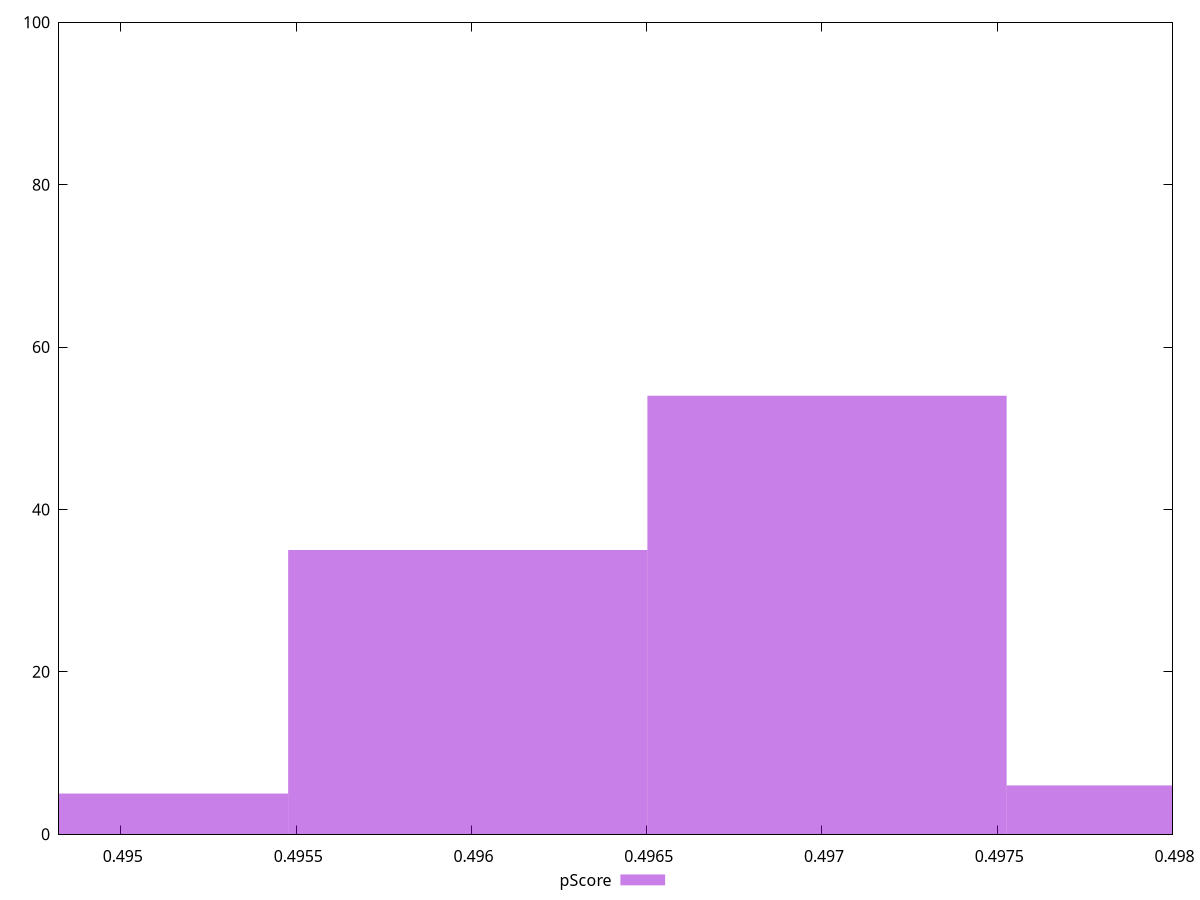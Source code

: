 reset

$pScore <<EOF
0.49701443730951 54
0.49598966527382027 35
0.49803920934519974 6
0.4949648932381306 5
EOF

set key outside below
set boxwidth 0.0010247720356897114
set xrange [0.4948235294117647:0.498]
set yrange [0:100]
set trange [0:100]
set style fill transparent solid 0.5 noborder
set terminal svg size 640, 490 enhanced background rgb 'white'
set output "report_00009_2021-02-08T22-37-41.559Z/uses-rel-preload/samples/pages+cached+noadtech/pScore/histogram.svg"

plot $pScore title "pScore" with boxes

reset
